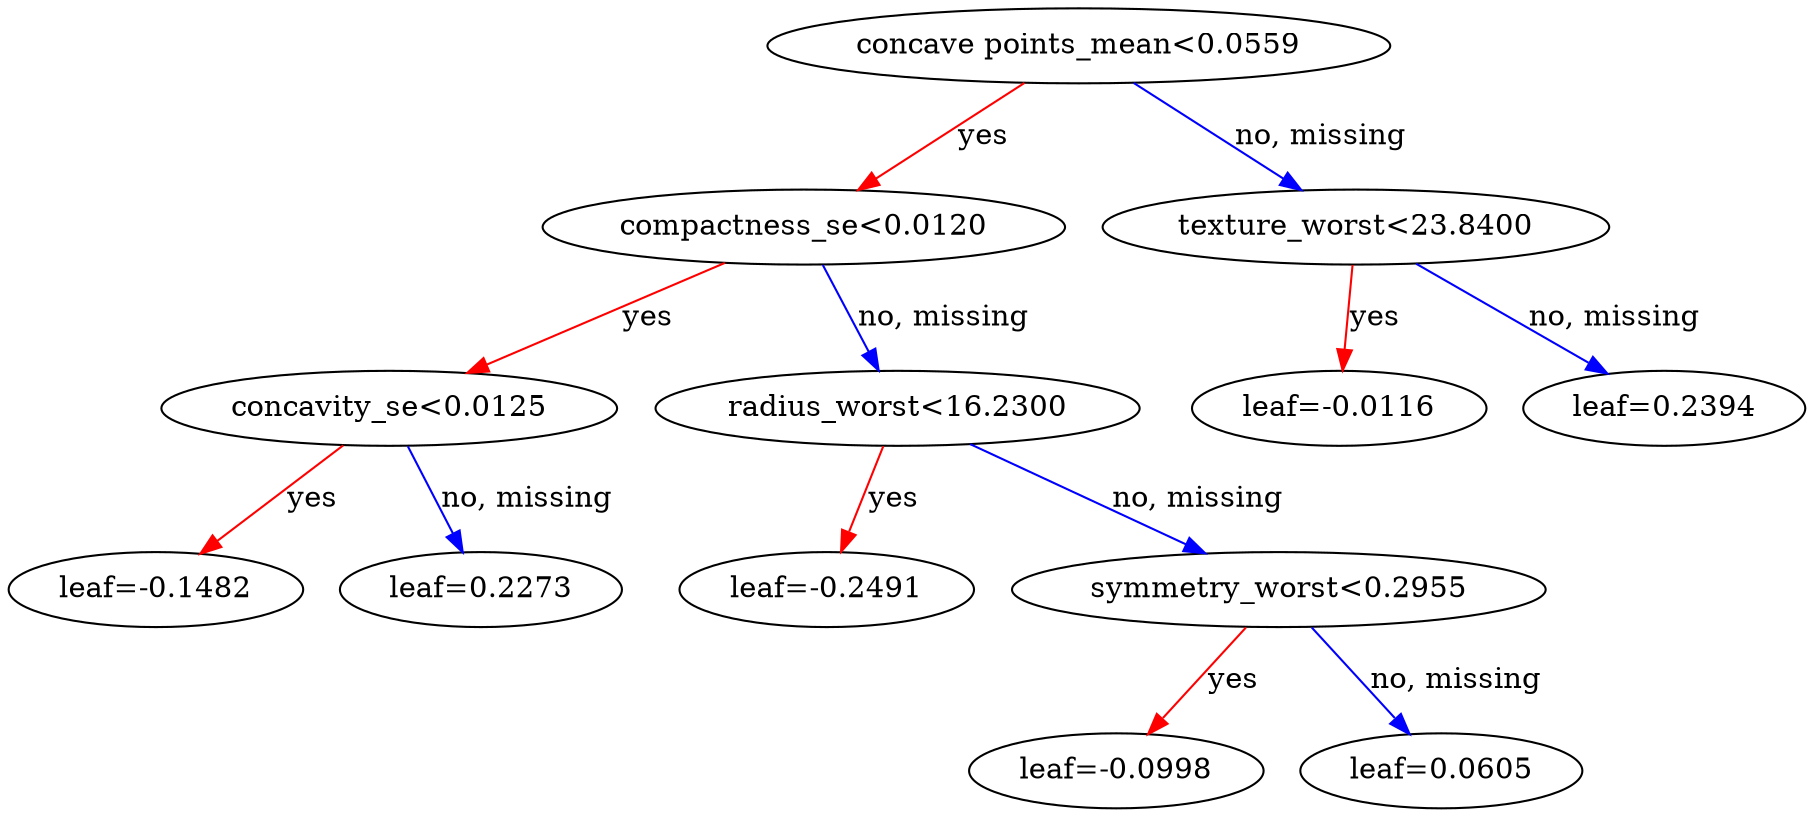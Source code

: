digraph {
    graph [ rankdir=TB ]
    graph [ rankdir="UD" ]

    0 [ label="concave points_mean<0.0559" ]
    0 -> 1 [label="yes" color="#FF0000"]
    0 -> 2 [label="no, missing" color="#0000FF"]

    1 [ label="compactness_se<0.0120" ]
    1 -> 3 [label="yes" color="#FF0000"]
    1 -> 4 [label="no, missing" color="#0000FF"]

    3 [ label="concavity_se<0.0125" ]
    3 -> 7 [label="yes" color="#FF0000"]
    3 -> 8 [label="no, missing" color="#0000FF"]

    7 [ label="leaf=-0.1482" ]

    8 [ label="leaf=0.2273" ]

    4 [ label="radius_worst<16.2300" ]
    4 -> 9 [label="yes" color="#FF0000"]
    4 -> 10 [label="no, missing" color="#0000FF"]

    9 [ label="leaf=-0.2491" ]

    10 [ label="symmetry_worst<0.2955" ]
    10 -> 11 [label="yes" color="#FF0000"]
    10 -> 12 [label="no, missing" color="#0000FF"]

    11 [ label="leaf=-0.0998" ]

    12 [ label="leaf=0.0605" ]

    2 [ label="texture_worst<23.8400" ]
    2 -> 5 [label="yes" color="#FF0000"]
    2 -> 6 [label="no, missing" color="#0000FF"]

    5 [ label="leaf=-0.0116" ]

    6 [ label="leaf=0.2394" ]
}
